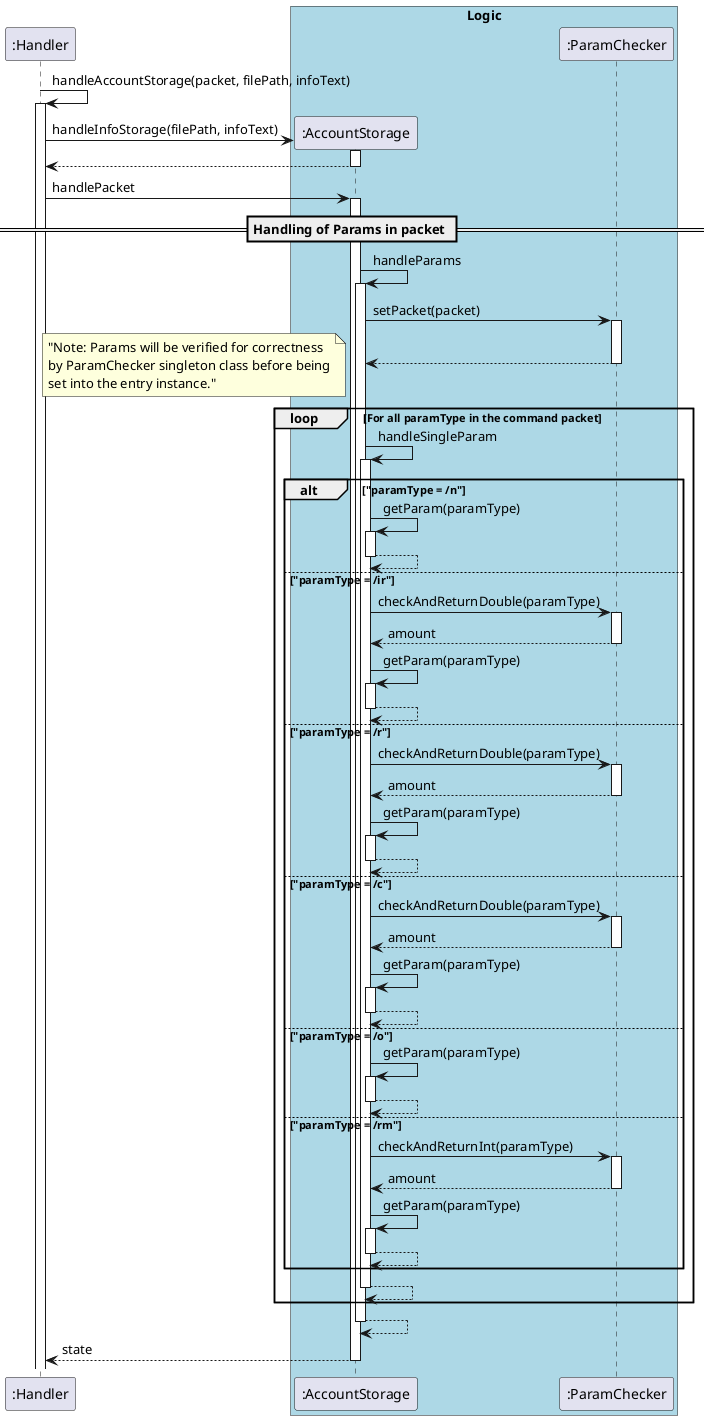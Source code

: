 @startuml
autoactivate on

":Handler" ->":Handler": handleAccountStorage(packet, filePath, infoText)
    create ":AccountStorage"
   ":Handler"-> ":AccountStorage" : handleInfoStorage(filePath, infoText)
    return

   ":Handler"-> ":AccountStorage" : handlePacket

        == Handling of Params in packet ==
        ":AccountStorage" -> ":AccountStorage" : handleParams
            ":AccountStorage" -> ":ParamChecker" : setPacket(packet)
            return
            loop For all paramType in the command packet
                note left: "Note: Params will be verified for correctness\nby ParamChecker singleton class before being\nset into the entry instance."
                ":AccountStorage" -> ":AccountStorage" : handleSingleParam
                    alt "paramType = /n"
                        ":AccountStorage" -> ":AccountStorage" : getParam(paramType)
                        return
                    else "paramType = /ir"
                        ":AccountStorage" ->":ParamChecker": checkAndReturnDouble(paramType)
                        return amount
                        ":AccountStorage" -> ":AccountStorage" : getParam(paramType)
                        return
                    else "paramType = /r"
                        ":AccountStorage" ->":ParamChecker": checkAndReturnDouble(paramType)
                        return amount
                        ":AccountStorage" -> ":AccountStorage" : getParam(paramType)
                        return
                    else "paramType = /c"
                        ":AccountStorage" ->":ParamChecker": checkAndReturnDouble(paramType)
                        return amount
                        ":AccountStorage" -> ":AccountStorage" : getParam(paramType)
                        return
                    else "paramType = /o"
                        ":AccountStorage" -> ":AccountStorage" : getParam(paramType)
                        return
                    else "paramType = /rm"
                        ":AccountStorage" ->":ParamChecker": checkAndReturnInt(paramType)
                        return amount
                        ":AccountStorage" -> ":AccountStorage" : getParam(paramType)
                        return
                    end
                return
            end
        return

return state


box "Logic" #LightBlue
participant ":AccountStorage"
participant ":ParamChecker"
endBox
@enduml